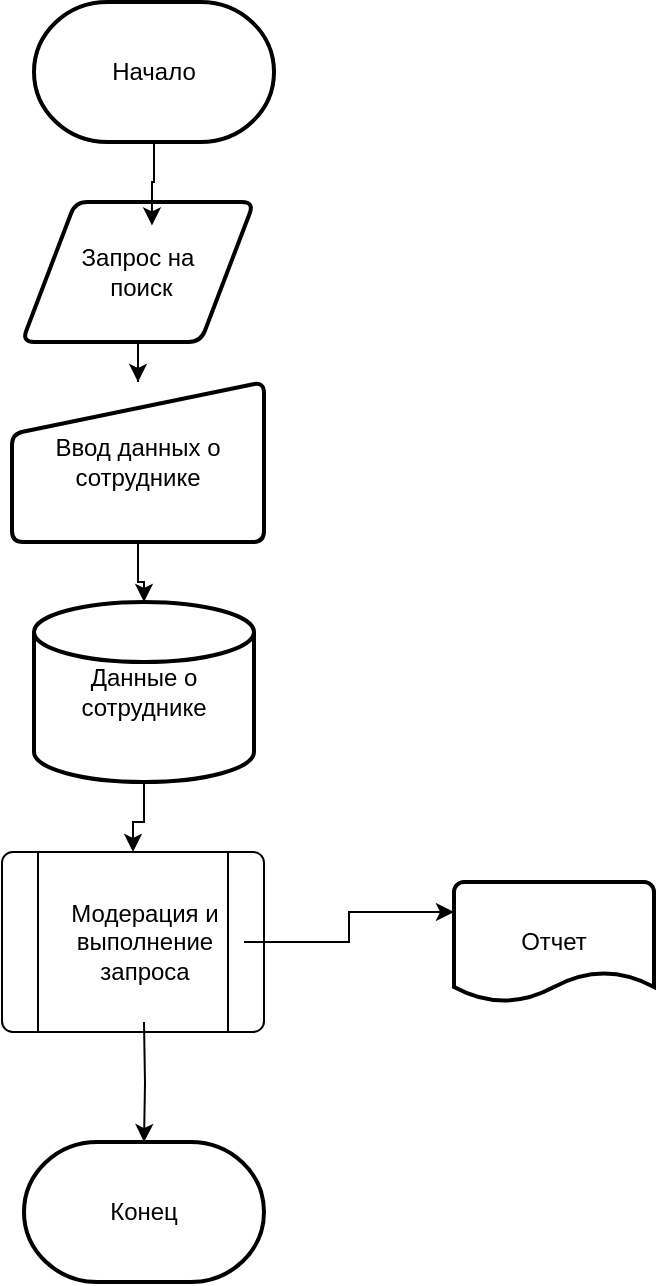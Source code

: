 <mxfile version="22.1.3" type="github">
  <diagram name="Страница — 1" id="8Oj5ul2X1dJTDSRww6ff">
    <mxGraphModel dx="1050" dy="534" grid="1" gridSize="10" guides="1" tooltips="1" connect="1" arrows="1" fold="1" page="1" pageScale="1" pageWidth="827" pageHeight="1169" math="0" shadow="0">
      <root>
        <mxCell id="0" />
        <mxCell id="1" parent="0" />
        <mxCell id="67RWlaDaUaJ_fQ0PV7_B-1" value="Начало" style="strokeWidth=2;html=1;shape=mxgraph.flowchart.terminator;whiteSpace=wrap;" vertex="1" parent="1">
          <mxGeometry x="320" y="10" width="120" height="70" as="geometry" />
        </mxCell>
        <mxCell id="67RWlaDaUaJ_fQ0PV7_B-9" style="edgeStyle=orthogonalEdgeStyle;rounded=0;orthogonalLoop=1;jettySize=auto;html=1;" edge="1" parent="1" source="67RWlaDaUaJ_fQ0PV7_B-2" target="67RWlaDaUaJ_fQ0PV7_B-3">
          <mxGeometry relative="1" as="geometry" />
        </mxCell>
        <mxCell id="67RWlaDaUaJ_fQ0PV7_B-2" value="Запрос на&lt;br&gt;&amp;nbsp;поиск" style="shape=parallelogram;html=1;strokeWidth=2;perimeter=parallelogramPerimeter;whiteSpace=wrap;rounded=1;arcSize=12;size=0.23;" vertex="1" parent="1">
          <mxGeometry x="314" y="110" width="116" height="70" as="geometry" />
        </mxCell>
        <mxCell id="67RWlaDaUaJ_fQ0PV7_B-10" style="edgeStyle=orthogonalEdgeStyle;rounded=0;orthogonalLoop=1;jettySize=auto;html=1;" edge="1" parent="1" source="67RWlaDaUaJ_fQ0PV7_B-3" target="67RWlaDaUaJ_fQ0PV7_B-4">
          <mxGeometry relative="1" as="geometry" />
        </mxCell>
        <mxCell id="67RWlaDaUaJ_fQ0PV7_B-3" value="Ввод данных о сотруднике" style="html=1;strokeWidth=2;shape=manualInput;whiteSpace=wrap;rounded=1;size=26;arcSize=11;" vertex="1" parent="1">
          <mxGeometry x="309" y="200" width="126" height="80" as="geometry" />
        </mxCell>
        <mxCell id="67RWlaDaUaJ_fQ0PV7_B-16" style="edgeStyle=orthogonalEdgeStyle;rounded=0;orthogonalLoop=1;jettySize=auto;html=1;entryX=0.5;entryY=0;entryDx=0;entryDy=0;" edge="1" parent="1" source="67RWlaDaUaJ_fQ0PV7_B-4" target="67RWlaDaUaJ_fQ0PV7_B-5">
          <mxGeometry relative="1" as="geometry" />
        </mxCell>
        <mxCell id="67RWlaDaUaJ_fQ0PV7_B-4" value="Данные о сотруднике" style="strokeWidth=2;html=1;shape=mxgraph.flowchart.database;whiteSpace=wrap;" vertex="1" parent="1">
          <mxGeometry x="320" y="310" width="110" height="90" as="geometry" />
        </mxCell>
        <mxCell id="67RWlaDaUaJ_fQ0PV7_B-5" value="" style="verticalLabelPosition=bottom;verticalAlign=top;html=1;shape=process;whiteSpace=wrap;rounded=1;size=0.14;arcSize=6;" vertex="1" parent="1">
          <mxGeometry x="304" y="435" width="131" height="90" as="geometry" />
        </mxCell>
        <mxCell id="67RWlaDaUaJ_fQ0PV7_B-6" value="Отчет" style="strokeWidth=2;html=1;shape=mxgraph.flowchart.document2;whiteSpace=wrap;size=0.25;" vertex="1" parent="1">
          <mxGeometry x="530" y="450" width="100" height="60" as="geometry" />
        </mxCell>
        <mxCell id="67RWlaDaUaJ_fQ0PV7_B-8" style="edgeStyle=orthogonalEdgeStyle;rounded=0;orthogonalLoop=1;jettySize=auto;html=1;entryX=0.56;entryY=0.167;entryDx=0;entryDy=0;entryPerimeter=0;" edge="1" parent="1" source="67RWlaDaUaJ_fQ0PV7_B-1" target="67RWlaDaUaJ_fQ0PV7_B-2">
          <mxGeometry relative="1" as="geometry" />
        </mxCell>
        <mxCell id="67RWlaDaUaJ_fQ0PV7_B-11" value="Модерация и &lt;br&gt;выполнение &lt;br&gt;запроса" style="text;html=1;align=center;verticalAlign=middle;resizable=0;points=[];autosize=1;strokeColor=none;fillColor=none;" vertex="1" parent="1">
          <mxGeometry x="325" y="450" width="100" height="60" as="geometry" />
        </mxCell>
        <mxCell id="67RWlaDaUaJ_fQ0PV7_B-13" style="edgeStyle=orthogonalEdgeStyle;rounded=0;orthogonalLoop=1;jettySize=auto;html=1;entryX=0;entryY=0.25;entryDx=0;entryDy=0;entryPerimeter=0;" edge="1" parent="1" source="67RWlaDaUaJ_fQ0PV7_B-11" target="67RWlaDaUaJ_fQ0PV7_B-6">
          <mxGeometry relative="1" as="geometry" />
        </mxCell>
        <mxCell id="67RWlaDaUaJ_fQ0PV7_B-14" value="Конец" style="strokeWidth=2;html=1;shape=mxgraph.flowchart.terminator;whiteSpace=wrap;" vertex="1" parent="1">
          <mxGeometry x="315" y="580" width="120" height="70" as="geometry" />
        </mxCell>
        <mxCell id="67RWlaDaUaJ_fQ0PV7_B-15" style="edgeStyle=orthogonalEdgeStyle;rounded=0;orthogonalLoop=1;jettySize=auto;html=1;entryX=0.5;entryY=0;entryDx=0;entryDy=0;entryPerimeter=0;" edge="1" parent="1" target="67RWlaDaUaJ_fQ0PV7_B-14">
          <mxGeometry relative="1" as="geometry">
            <mxPoint x="375" y="520" as="sourcePoint" />
          </mxGeometry>
        </mxCell>
      </root>
    </mxGraphModel>
  </diagram>
</mxfile>
